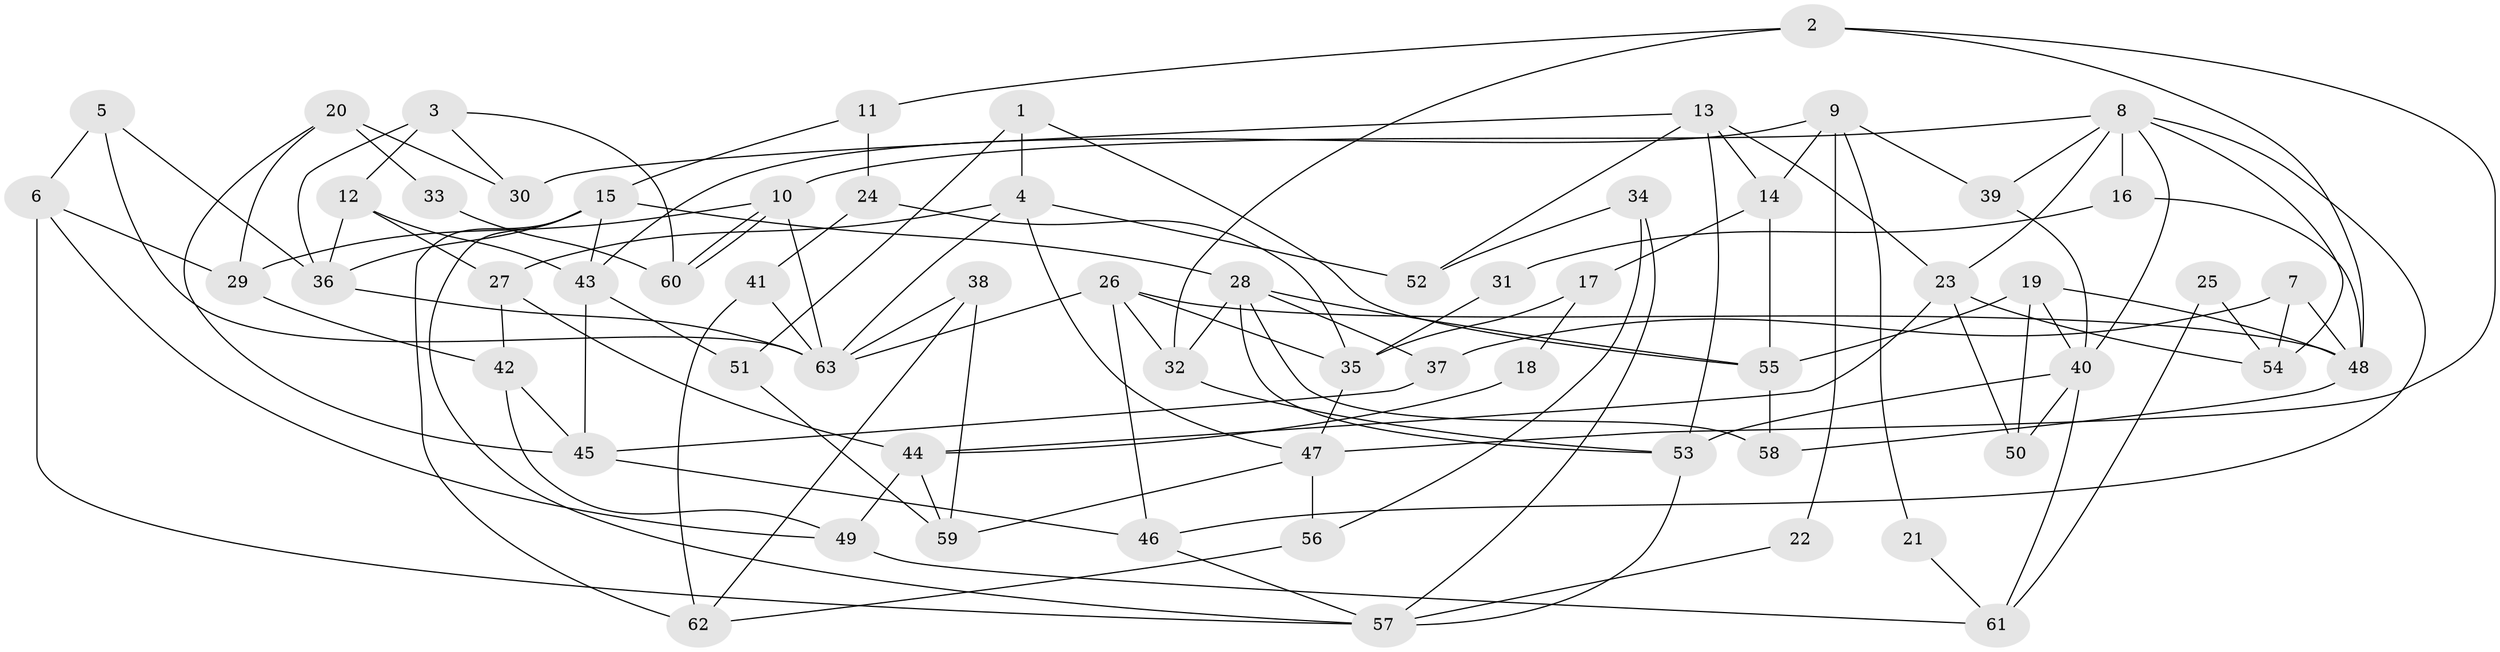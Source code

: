 // Generated by graph-tools (version 1.1) at 2025/50/03/09/25 04:50:33]
// undirected, 63 vertices, 126 edges
graph export_dot {
graph [start="1"]
  node [color=gray90,style=filled];
  1;
  2;
  3;
  4;
  5;
  6;
  7;
  8;
  9;
  10;
  11;
  12;
  13;
  14;
  15;
  16;
  17;
  18;
  19;
  20;
  21;
  22;
  23;
  24;
  25;
  26;
  27;
  28;
  29;
  30;
  31;
  32;
  33;
  34;
  35;
  36;
  37;
  38;
  39;
  40;
  41;
  42;
  43;
  44;
  45;
  46;
  47;
  48;
  49;
  50;
  51;
  52;
  53;
  54;
  55;
  56;
  57;
  58;
  59;
  60;
  61;
  62;
  63;
  1 -- 55;
  1 -- 4;
  1 -- 51;
  2 -- 48;
  2 -- 11;
  2 -- 32;
  2 -- 47;
  3 -- 12;
  3 -- 36;
  3 -- 30;
  3 -- 60;
  4 -- 27;
  4 -- 63;
  4 -- 47;
  4 -- 52;
  5 -- 6;
  5 -- 63;
  5 -- 36;
  6 -- 49;
  6 -- 57;
  6 -- 29;
  7 -- 54;
  7 -- 37;
  7 -- 48;
  8 -- 40;
  8 -- 46;
  8 -- 10;
  8 -- 16;
  8 -- 23;
  8 -- 39;
  8 -- 54;
  9 -- 43;
  9 -- 39;
  9 -- 14;
  9 -- 21;
  9 -- 22;
  10 -- 60;
  10 -- 60;
  10 -- 29;
  10 -- 63;
  11 -- 15;
  11 -- 24;
  12 -- 43;
  12 -- 36;
  12 -- 27;
  13 -- 52;
  13 -- 14;
  13 -- 23;
  13 -- 30;
  13 -- 53;
  14 -- 55;
  14 -- 17;
  15 -- 57;
  15 -- 36;
  15 -- 28;
  15 -- 43;
  15 -- 62;
  16 -- 48;
  16 -- 31;
  17 -- 35;
  17 -- 18;
  18 -- 44;
  19 -- 40;
  19 -- 48;
  19 -- 50;
  19 -- 55;
  20 -- 29;
  20 -- 30;
  20 -- 33;
  20 -- 45;
  21 -- 61;
  22 -- 57;
  23 -- 44;
  23 -- 50;
  23 -- 54;
  24 -- 41;
  24 -- 35;
  25 -- 61;
  25 -- 54;
  26 -- 32;
  26 -- 48;
  26 -- 35;
  26 -- 46;
  26 -- 63;
  27 -- 42;
  27 -- 44;
  28 -- 53;
  28 -- 32;
  28 -- 37;
  28 -- 55;
  28 -- 58;
  29 -- 42;
  31 -- 35;
  32 -- 53;
  33 -- 60;
  34 -- 57;
  34 -- 56;
  34 -- 52;
  35 -- 47;
  36 -- 63;
  37 -- 45;
  38 -- 59;
  38 -- 63;
  38 -- 62;
  39 -- 40;
  40 -- 53;
  40 -- 50;
  40 -- 61;
  41 -- 63;
  41 -- 62;
  42 -- 45;
  42 -- 49;
  43 -- 51;
  43 -- 45;
  44 -- 49;
  44 -- 59;
  45 -- 46;
  46 -- 57;
  47 -- 56;
  47 -- 59;
  48 -- 58;
  49 -- 61;
  51 -- 59;
  53 -- 57;
  55 -- 58;
  56 -- 62;
}
